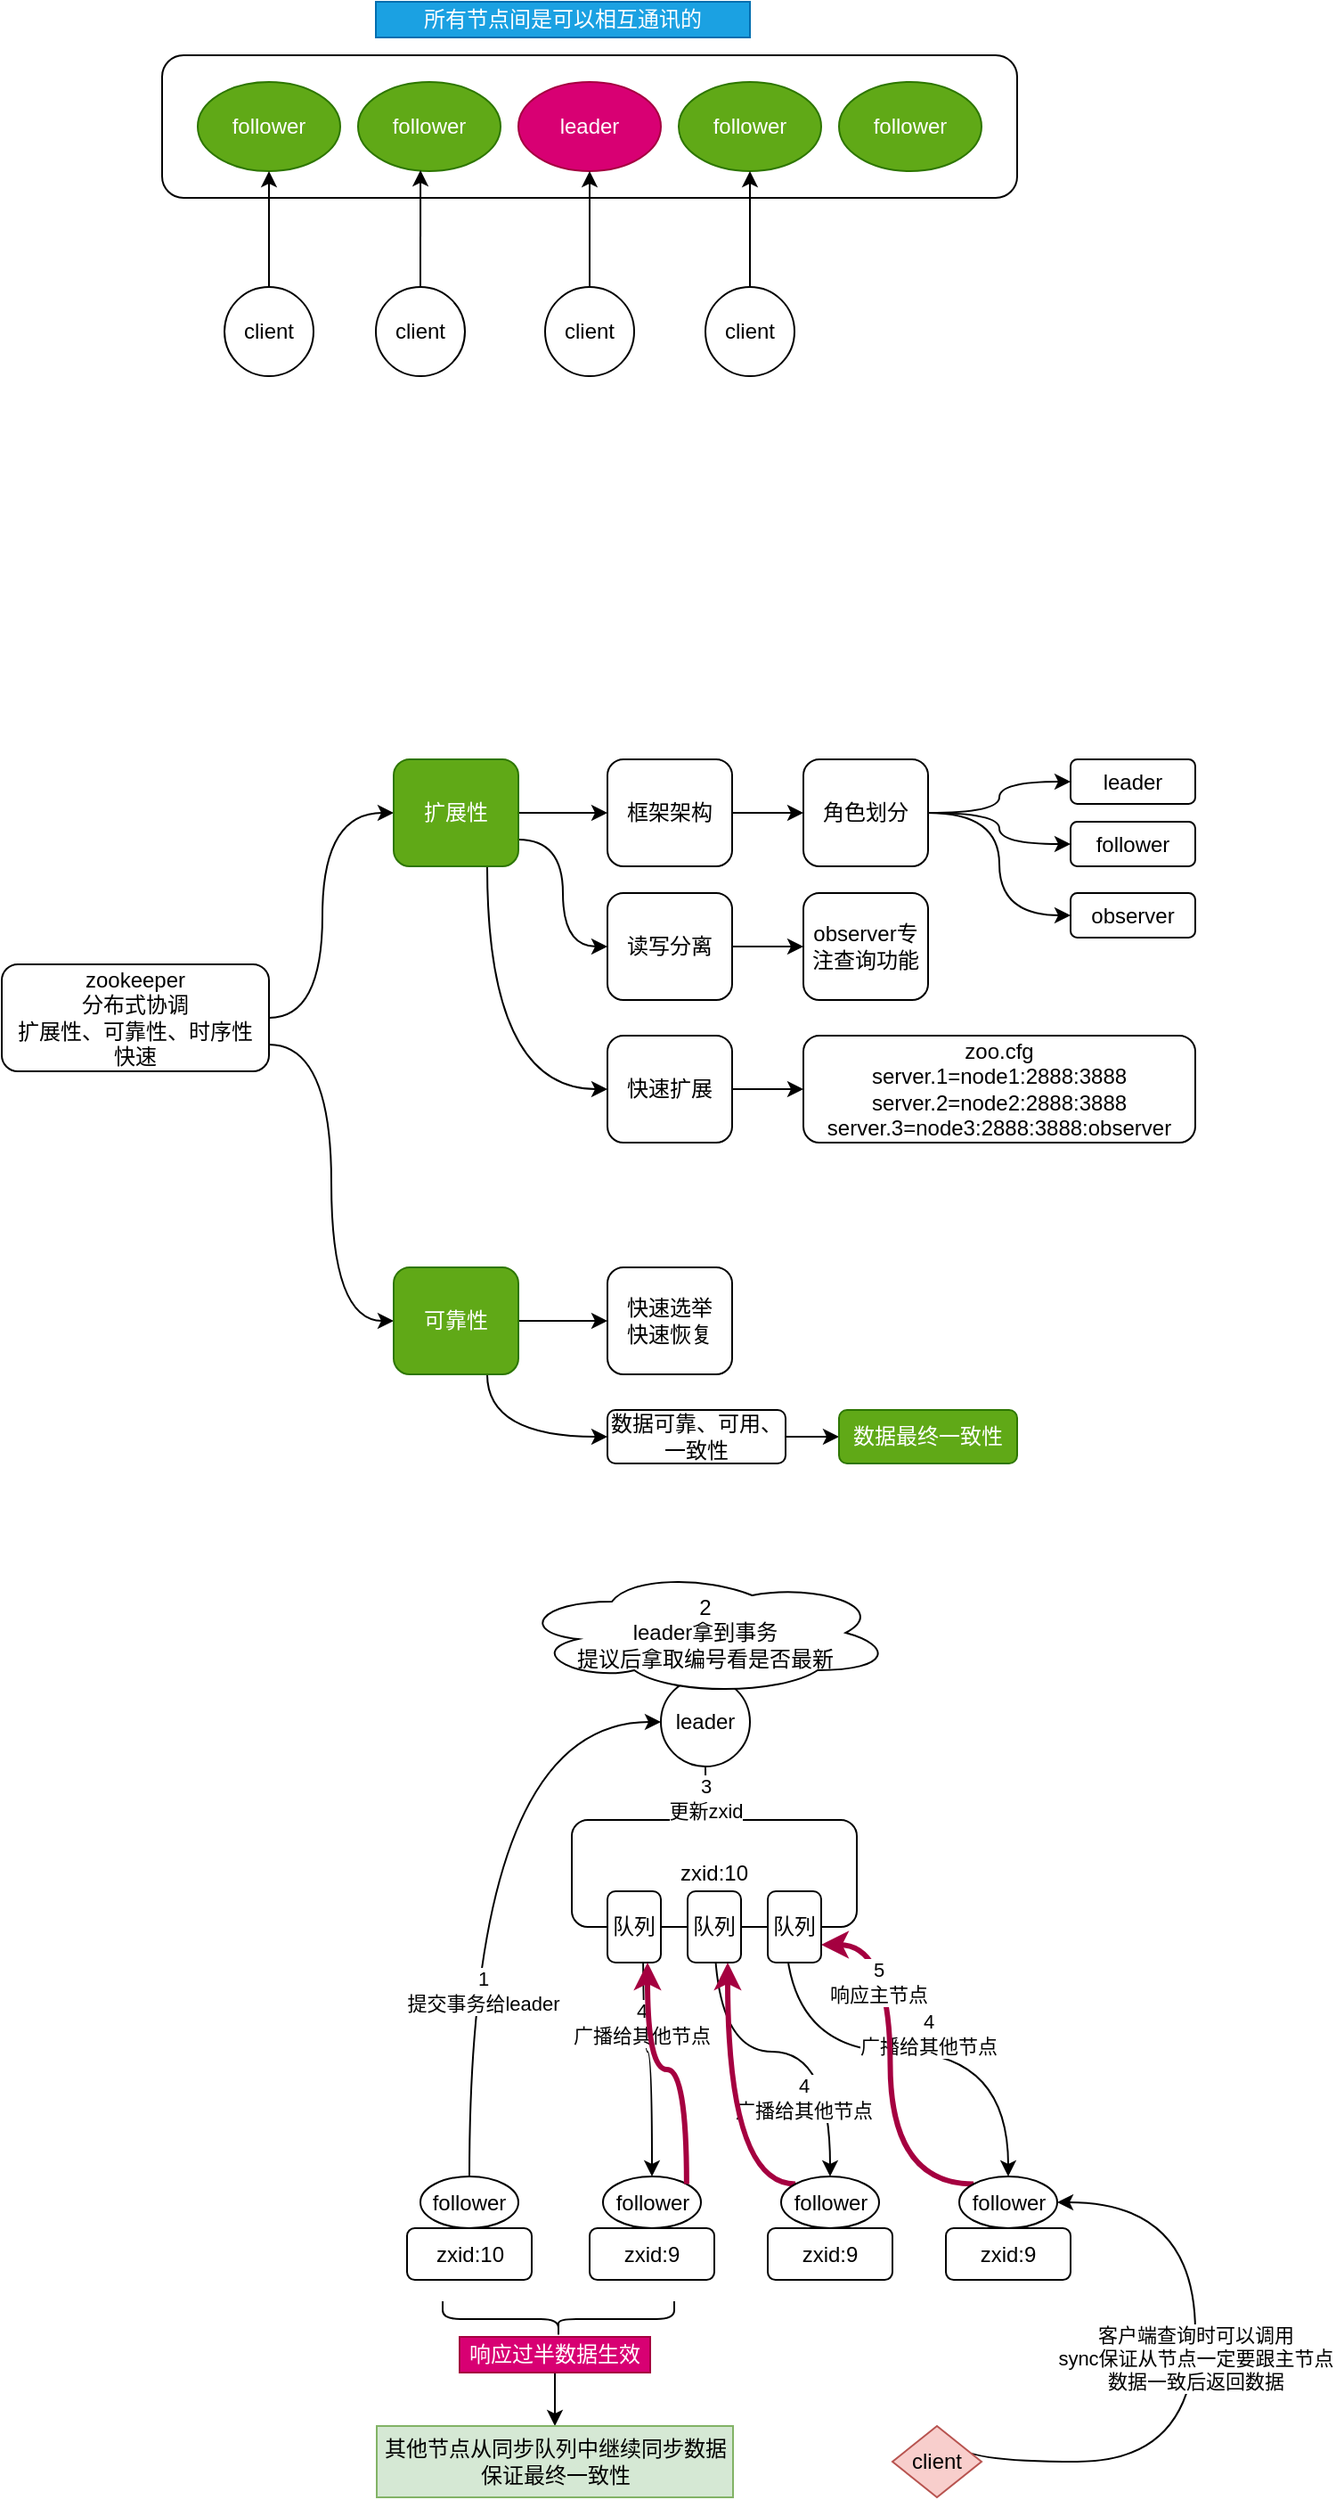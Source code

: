 <mxfile version="13.3.5" type="device"><diagram id="oa01K7xQ64ThJUtDlWGu" name="第 1 页"><mxGraphModel dx="1185" dy="693" grid="1" gridSize="10" guides="1" tooltips="1" connect="1" arrows="1" fold="1" page="1" pageScale="1" pageWidth="827" pageHeight="1169" math="0" shadow="0"><root><mxCell id="0"/><mxCell id="1" parent="0"/><mxCell id="V3BTuKRZE-DkNDT4ose2-26" value="" style="group" vertex="1" connectable="0" parent="1"><mxGeometry x="140" y="100" width="480" height="210" as="geometry"/></mxCell><mxCell id="V3BTuKRZE-DkNDT4ose2-24" value="" style="rounded=1;whiteSpace=wrap;html=1;" vertex="1" parent="V3BTuKRZE-DkNDT4ose2-26"><mxGeometry y="30" width="480" height="80" as="geometry"/></mxCell><mxCell id="V3BTuKRZE-DkNDT4ose2-2" value="follower" style="ellipse;whiteSpace=wrap;html=1;fillColor=#60a917;strokeColor=#2D7600;fontColor=#ffffff;" vertex="1" parent="V3BTuKRZE-DkNDT4ose2-26"><mxGeometry x="20" y="45" width="80" height="50" as="geometry"/></mxCell><mxCell id="V3BTuKRZE-DkNDT4ose2-3" value="follower" style="ellipse;whiteSpace=wrap;html=1;fillColor=#60a917;strokeColor=#2D7600;fontColor=#ffffff;" vertex="1" parent="V3BTuKRZE-DkNDT4ose2-26"><mxGeometry x="110" y="45" width="80" height="50" as="geometry"/></mxCell><mxCell id="V3BTuKRZE-DkNDT4ose2-4" value="leader" style="ellipse;whiteSpace=wrap;html=1;fillColor=#d80073;strokeColor=#A50040;fontColor=#ffffff;" vertex="1" parent="V3BTuKRZE-DkNDT4ose2-26"><mxGeometry x="200" y="45" width="80" height="50" as="geometry"/></mxCell><mxCell id="V3BTuKRZE-DkNDT4ose2-5" value="follower" style="ellipse;whiteSpace=wrap;html=1;fillColor=#60a917;strokeColor=#2D7600;fontColor=#ffffff;" vertex="1" parent="V3BTuKRZE-DkNDT4ose2-26"><mxGeometry x="290" y="45" width="80" height="50" as="geometry"/></mxCell><mxCell id="V3BTuKRZE-DkNDT4ose2-6" value="follower" style="ellipse;whiteSpace=wrap;html=1;fillColor=#60a917;strokeColor=#2D7600;fontColor=#ffffff;" vertex="1" parent="V3BTuKRZE-DkNDT4ose2-26"><mxGeometry x="380" y="45" width="80" height="50" as="geometry"/></mxCell><mxCell id="V3BTuKRZE-DkNDT4ose2-11" style="edgeStyle=orthogonalEdgeStyle;rounded=0;orthogonalLoop=1;jettySize=auto;html=1;exitX=0.5;exitY=0;exitDx=0;exitDy=0;entryX=0.5;entryY=1;entryDx=0;entryDy=0;curved=1;" edge="1" parent="V3BTuKRZE-DkNDT4ose2-26" source="V3BTuKRZE-DkNDT4ose2-7" target="V3BTuKRZE-DkNDT4ose2-2"><mxGeometry relative="1" as="geometry"/></mxCell><mxCell id="V3BTuKRZE-DkNDT4ose2-7" value="client" style="ellipse;whiteSpace=wrap;html=1;aspect=fixed;" vertex="1" parent="V3BTuKRZE-DkNDT4ose2-26"><mxGeometry x="35" y="160" width="50" height="50" as="geometry"/></mxCell><mxCell id="V3BTuKRZE-DkNDT4ose2-12" style="edgeStyle=orthogonalEdgeStyle;rounded=0;orthogonalLoop=1;jettySize=auto;html=1;exitX=0.5;exitY=0;exitDx=0;exitDy=0;entryX=0.438;entryY=0.99;entryDx=0;entryDy=0;entryPerimeter=0;curved=1;" edge="1" parent="V3BTuKRZE-DkNDT4ose2-26" source="V3BTuKRZE-DkNDT4ose2-8" target="V3BTuKRZE-DkNDT4ose2-3"><mxGeometry relative="1" as="geometry"/></mxCell><mxCell id="V3BTuKRZE-DkNDT4ose2-8" value="&lt;span&gt;client&lt;/span&gt;" style="ellipse;whiteSpace=wrap;html=1;aspect=fixed;" vertex="1" parent="V3BTuKRZE-DkNDT4ose2-26"><mxGeometry x="120" y="160" width="50" height="50" as="geometry"/></mxCell><mxCell id="V3BTuKRZE-DkNDT4ose2-13" style="edgeStyle=orthogonalEdgeStyle;rounded=0;orthogonalLoop=1;jettySize=auto;html=1;exitX=0.5;exitY=0;exitDx=0;exitDy=0;curved=1;" edge="1" parent="V3BTuKRZE-DkNDT4ose2-26" source="V3BTuKRZE-DkNDT4ose2-9" target="V3BTuKRZE-DkNDT4ose2-4"><mxGeometry relative="1" as="geometry"/></mxCell><mxCell id="V3BTuKRZE-DkNDT4ose2-9" value="&lt;span&gt;client&lt;/span&gt;" style="ellipse;whiteSpace=wrap;html=1;aspect=fixed;" vertex="1" parent="V3BTuKRZE-DkNDT4ose2-26"><mxGeometry x="215" y="160" width="50" height="50" as="geometry"/></mxCell><mxCell id="V3BTuKRZE-DkNDT4ose2-14" style="edgeStyle=orthogonalEdgeStyle;rounded=0;orthogonalLoop=1;jettySize=auto;html=1;exitX=0.5;exitY=0;exitDx=0;exitDy=0;entryX=0.5;entryY=1;entryDx=0;entryDy=0;curved=1;" edge="1" parent="V3BTuKRZE-DkNDT4ose2-26" source="V3BTuKRZE-DkNDT4ose2-10" target="V3BTuKRZE-DkNDT4ose2-5"><mxGeometry relative="1" as="geometry"/></mxCell><mxCell id="V3BTuKRZE-DkNDT4ose2-10" value="&lt;span&gt;client&lt;/span&gt;" style="ellipse;whiteSpace=wrap;html=1;aspect=fixed;" vertex="1" parent="V3BTuKRZE-DkNDT4ose2-26"><mxGeometry x="305" y="160" width="50" height="50" as="geometry"/></mxCell><mxCell id="V3BTuKRZE-DkNDT4ose2-25" value="所有节点间是可以相互通讯的" style="text;html=1;strokeColor=#006EAF;fillColor=#1ba1e2;align=center;verticalAlign=middle;whiteSpace=wrap;rounded=0;fontColor=#ffffff;" vertex="1" parent="V3BTuKRZE-DkNDT4ose2-26"><mxGeometry x="120" width="210" height="20" as="geometry"/></mxCell><mxCell id="V3BTuKRZE-DkNDT4ose2-29" value="" style="edgeStyle=orthogonalEdgeStyle;curved=1;rounded=0;orthogonalLoop=1;jettySize=auto;html=1;" edge="1" parent="1" source="V3BTuKRZE-DkNDT4ose2-27" target="V3BTuKRZE-DkNDT4ose2-28"><mxGeometry relative="1" as="geometry"><Array as="points"><mxPoint x="230" y="670"/><mxPoint x="230" y="555"/></Array></mxGeometry></mxCell><mxCell id="V3BTuKRZE-DkNDT4ose2-50" style="edgeStyle=orthogonalEdgeStyle;curved=1;rounded=0;orthogonalLoop=1;jettySize=auto;html=1;exitX=1;exitY=0.75;exitDx=0;exitDy=0;entryX=0;entryY=0.5;entryDx=0;entryDy=0;" edge="1" parent="1" source="V3BTuKRZE-DkNDT4ose2-27" target="V3BTuKRZE-DkNDT4ose2-49"><mxGeometry relative="1" as="geometry"/></mxCell><mxCell id="V3BTuKRZE-DkNDT4ose2-27" value="zookeeper&lt;br&gt;分布式协调&lt;br&gt;扩展性、可靠性、时序性&lt;br&gt;快速" style="rounded=1;whiteSpace=wrap;html=1;" vertex="1" parent="1"><mxGeometry x="50" y="640" width="150" height="60" as="geometry"/></mxCell><mxCell id="V3BTuKRZE-DkNDT4ose2-31" value="" style="edgeStyle=orthogonalEdgeStyle;curved=1;rounded=0;orthogonalLoop=1;jettySize=auto;html=1;" edge="1" parent="1" source="V3BTuKRZE-DkNDT4ose2-28" target="V3BTuKRZE-DkNDT4ose2-30"><mxGeometry relative="1" as="geometry"/></mxCell><mxCell id="V3BTuKRZE-DkNDT4ose2-34" style="edgeStyle=orthogonalEdgeStyle;curved=1;rounded=0;orthogonalLoop=1;jettySize=auto;html=1;exitX=1;exitY=0.75;exitDx=0;exitDy=0;entryX=0;entryY=0.5;entryDx=0;entryDy=0;" edge="1" parent="1" source="V3BTuKRZE-DkNDT4ose2-28" target="V3BTuKRZE-DkNDT4ose2-32"><mxGeometry relative="1" as="geometry"/></mxCell><mxCell id="V3BTuKRZE-DkNDT4ose2-35" style="edgeStyle=orthogonalEdgeStyle;curved=1;rounded=0;orthogonalLoop=1;jettySize=auto;html=1;exitX=0.75;exitY=1;exitDx=0;exitDy=0;entryX=0;entryY=0.5;entryDx=0;entryDy=0;" edge="1" parent="1" source="V3BTuKRZE-DkNDT4ose2-28" target="V3BTuKRZE-DkNDT4ose2-33"><mxGeometry relative="1" as="geometry"/></mxCell><mxCell id="V3BTuKRZE-DkNDT4ose2-28" value="扩展性" style="rounded=1;whiteSpace=wrap;html=1;fillColor=#60a917;strokeColor=#2D7600;fontColor=#ffffff;" vertex="1" parent="1"><mxGeometry x="270" y="525" width="70" height="60" as="geometry"/></mxCell><mxCell id="V3BTuKRZE-DkNDT4ose2-37" value="" style="edgeStyle=orthogonalEdgeStyle;curved=1;rounded=0;orthogonalLoop=1;jettySize=auto;html=1;" edge="1" parent="1" source="V3BTuKRZE-DkNDT4ose2-30" target="V3BTuKRZE-DkNDT4ose2-36"><mxGeometry relative="1" as="geometry"/></mxCell><mxCell id="V3BTuKRZE-DkNDT4ose2-30" value="框架架构" style="rounded=1;whiteSpace=wrap;html=1;" vertex="1" parent="1"><mxGeometry x="390" y="525" width="70" height="60" as="geometry"/></mxCell><mxCell id="V3BTuKRZE-DkNDT4ose2-39" value="" style="edgeStyle=orthogonalEdgeStyle;curved=1;rounded=0;orthogonalLoop=1;jettySize=auto;html=1;" edge="1" parent="1" source="V3BTuKRZE-DkNDT4ose2-36" target="V3BTuKRZE-DkNDT4ose2-38"><mxGeometry relative="1" as="geometry"/></mxCell><mxCell id="V3BTuKRZE-DkNDT4ose2-43" style="edgeStyle=orthogonalEdgeStyle;curved=1;rounded=0;orthogonalLoop=1;jettySize=auto;html=1;exitX=1;exitY=0.5;exitDx=0;exitDy=0;entryX=0;entryY=0.5;entryDx=0;entryDy=0;" edge="1" parent="1" source="V3BTuKRZE-DkNDT4ose2-36" target="V3BTuKRZE-DkNDT4ose2-40"><mxGeometry relative="1" as="geometry"/></mxCell><mxCell id="V3BTuKRZE-DkNDT4ose2-44" style="edgeStyle=orthogonalEdgeStyle;curved=1;rounded=0;orthogonalLoop=1;jettySize=auto;html=1;exitX=1;exitY=0.5;exitDx=0;exitDy=0;entryX=0;entryY=0.5;entryDx=0;entryDy=0;" edge="1" parent="1" source="V3BTuKRZE-DkNDT4ose2-36" target="V3BTuKRZE-DkNDT4ose2-42"><mxGeometry relative="1" as="geometry"/></mxCell><mxCell id="V3BTuKRZE-DkNDT4ose2-36" value="角色划分" style="rounded=1;whiteSpace=wrap;html=1;" vertex="1" parent="1"><mxGeometry x="500" y="525" width="70" height="60" as="geometry"/></mxCell><mxCell id="V3BTuKRZE-DkNDT4ose2-38" value="leader" style="rounded=1;whiteSpace=wrap;html=1;" vertex="1" parent="1"><mxGeometry x="650" y="525" width="70" height="25" as="geometry"/></mxCell><mxCell id="V3BTuKRZE-DkNDT4ose2-40" value="follower" style="rounded=1;whiteSpace=wrap;html=1;" vertex="1" parent="1"><mxGeometry x="650" y="560" width="70" height="25" as="geometry"/></mxCell><mxCell id="V3BTuKRZE-DkNDT4ose2-46" value="" style="edgeStyle=orthogonalEdgeStyle;curved=1;rounded=0;orthogonalLoop=1;jettySize=auto;html=1;" edge="1" parent="1" source="V3BTuKRZE-DkNDT4ose2-32" target="V3BTuKRZE-DkNDT4ose2-45"><mxGeometry relative="1" as="geometry"/></mxCell><mxCell id="V3BTuKRZE-DkNDT4ose2-32" value="读写分离&lt;br&gt;" style="rounded=1;whiteSpace=wrap;html=1;" vertex="1" parent="1"><mxGeometry x="390" y="600" width="70" height="60" as="geometry"/></mxCell><mxCell id="V3BTuKRZE-DkNDT4ose2-45" value="observer专注查询功能" style="rounded=1;whiteSpace=wrap;html=1;" vertex="1" parent="1"><mxGeometry x="500" y="600" width="70" height="60" as="geometry"/></mxCell><mxCell id="V3BTuKRZE-DkNDT4ose2-48" value="" style="edgeStyle=orthogonalEdgeStyle;curved=1;rounded=0;orthogonalLoop=1;jettySize=auto;html=1;" edge="1" parent="1" source="V3BTuKRZE-DkNDT4ose2-33" target="V3BTuKRZE-DkNDT4ose2-47"><mxGeometry relative="1" as="geometry"/></mxCell><mxCell id="V3BTuKRZE-DkNDT4ose2-33" value="快速扩展" style="rounded=1;whiteSpace=wrap;html=1;" vertex="1" parent="1"><mxGeometry x="390" y="680" width="70" height="60" as="geometry"/></mxCell><mxCell id="V3BTuKRZE-DkNDT4ose2-47" value="zoo.cfg&lt;br&gt;server.1=node1:2888:3888&lt;br&gt;server.2=node2:2888:3888&lt;br&gt;server.3=node3:2888:3888:observer" style="rounded=1;whiteSpace=wrap;html=1;" vertex="1" parent="1"><mxGeometry x="500" y="680" width="220" height="60" as="geometry"/></mxCell><mxCell id="V3BTuKRZE-DkNDT4ose2-42" value="observer" style="rounded=1;whiteSpace=wrap;html=1;" vertex="1" parent="1"><mxGeometry x="650" y="600" width="70" height="25" as="geometry"/></mxCell><mxCell id="V3BTuKRZE-DkNDT4ose2-52" value="" style="edgeStyle=orthogonalEdgeStyle;curved=1;rounded=0;orthogonalLoop=1;jettySize=auto;html=1;" edge="1" parent="1" source="V3BTuKRZE-DkNDT4ose2-49" target="V3BTuKRZE-DkNDT4ose2-51"><mxGeometry relative="1" as="geometry"/></mxCell><mxCell id="V3BTuKRZE-DkNDT4ose2-54" style="edgeStyle=orthogonalEdgeStyle;curved=1;rounded=0;orthogonalLoop=1;jettySize=auto;html=1;exitX=0.75;exitY=1;exitDx=0;exitDy=0;entryX=0;entryY=0.5;entryDx=0;entryDy=0;" edge="1" parent="1" source="V3BTuKRZE-DkNDT4ose2-49" target="V3BTuKRZE-DkNDT4ose2-53"><mxGeometry relative="1" as="geometry"/></mxCell><mxCell id="V3BTuKRZE-DkNDT4ose2-49" value="可靠性" style="rounded=1;whiteSpace=wrap;html=1;fillColor=#60a917;strokeColor=#2D7600;fontColor=#ffffff;" vertex="1" parent="1"><mxGeometry x="270" y="810" width="70" height="60" as="geometry"/></mxCell><mxCell id="V3BTuKRZE-DkNDT4ose2-51" value="快速选举&lt;br&gt;快速恢复" style="rounded=1;whiteSpace=wrap;html=1;" vertex="1" parent="1"><mxGeometry x="390" y="810" width="70" height="60" as="geometry"/></mxCell><mxCell id="V3BTuKRZE-DkNDT4ose2-56" value="" style="edgeStyle=orthogonalEdgeStyle;curved=1;rounded=0;orthogonalLoop=1;jettySize=auto;html=1;" edge="1" parent="1" source="V3BTuKRZE-DkNDT4ose2-53" target="V3BTuKRZE-DkNDT4ose2-55"><mxGeometry relative="1" as="geometry"/></mxCell><mxCell id="V3BTuKRZE-DkNDT4ose2-53" value="数据可靠、可用、一致性" style="rounded=1;whiteSpace=wrap;html=1;" vertex="1" parent="1"><mxGeometry x="390" y="890" width="100" height="30" as="geometry"/></mxCell><mxCell id="V3BTuKRZE-DkNDT4ose2-55" value="数据最终一致性" style="rounded=1;whiteSpace=wrap;html=1;fillColor=#60a917;strokeColor=#2D7600;fontColor=#ffffff;" vertex="1" parent="1"><mxGeometry x="520" y="890" width="100" height="30" as="geometry"/></mxCell><mxCell id="V3BTuKRZE-DkNDT4ose2-73" style="edgeStyle=orthogonalEdgeStyle;curved=1;rounded=0;orthogonalLoop=1;jettySize=auto;html=1;exitX=0.25;exitY=1;exitDx=0;exitDy=0;" edge="1" parent="1" source="V3BTuKRZE-DkNDT4ose2-58" target="V3BTuKRZE-DkNDT4ose2-63"><mxGeometry relative="1" as="geometry"/></mxCell><mxCell id="V3BTuKRZE-DkNDT4ose2-74" value="4&lt;br&gt;广播给其他节点" style="edgeLabel;html=1;align=center;verticalAlign=middle;resizable=0;points=[];" vertex="1" connectable="0" parent="V3BTuKRZE-DkNDT4ose2-73"><mxGeometry x="-0.265" y="-1" relative="1" as="geometry"><mxPoint as="offset"/></mxGeometry></mxCell><mxCell id="V3BTuKRZE-DkNDT4ose2-75" value="&lt;span style=&quot;color: rgb(0 , 0 , 0) ; font-family: &amp;#34;helvetica&amp;#34; ; font-size: 11px ; font-style: normal ; font-weight: 400 ; letter-spacing: normal ; text-align: center ; text-indent: 0px ; text-transform: none ; word-spacing: 0px ; background-color: rgb(255 , 255 , 255) ; display: inline ; float: none&quot;&gt;4&lt;/span&gt;&lt;br style=&quot;color: rgb(0 , 0 , 0) ; font-family: &amp;#34;helvetica&amp;#34; ; font-size: 11px ; font-style: normal ; font-weight: 400 ; letter-spacing: normal ; text-align: center ; text-indent: 0px ; text-transform: none ; word-spacing: 0px&quot;&gt;&lt;span style=&quot;color: rgb(0 , 0 , 0) ; font-family: &amp;#34;helvetica&amp;#34; ; font-size: 11px ; font-style: normal ; font-weight: 400 ; letter-spacing: normal ; text-align: center ; text-indent: 0px ; text-transform: none ; word-spacing: 0px ; background-color: rgb(255 , 255 , 255) ; display: inline ; float: none&quot;&gt;广播给其他节点&lt;/span&gt;" style="edgeStyle=orthogonalEdgeStyle;curved=1;rounded=0;orthogonalLoop=1;jettySize=auto;html=1;exitX=0.5;exitY=1;exitDx=0;exitDy=0;" edge="1" parent="1" source="V3BTuKRZE-DkNDT4ose2-58" target="V3BTuKRZE-DkNDT4ose2-65"><mxGeometry x="0.565" y="-15" relative="1" as="geometry"><mxPoint as="offset"/></mxGeometry></mxCell><mxCell id="V3BTuKRZE-DkNDT4ose2-76" value="&lt;span style=&quot;color: rgb(0 , 0 , 0) ; font-family: &amp;#34;helvetica&amp;#34; ; font-size: 11px ; font-style: normal ; font-weight: 400 ; letter-spacing: normal ; text-align: center ; text-indent: 0px ; text-transform: none ; word-spacing: 0px ; background-color: rgb(255 , 255 , 255) ; display: inline ; float: none&quot;&gt;4&lt;/span&gt;&lt;br style=&quot;color: rgb(0 , 0 , 0) ; font-family: &amp;#34;helvetica&amp;#34; ; font-size: 11px ; font-style: normal ; font-weight: 400 ; letter-spacing: normal ; text-align: center ; text-indent: 0px ; text-transform: none ; word-spacing: 0px&quot;&gt;&lt;span style=&quot;color: rgb(0 , 0 , 0) ; font-family: &amp;#34;helvetica&amp;#34; ; font-size: 11px ; font-style: normal ; font-weight: 400 ; letter-spacing: normal ; text-align: center ; text-indent: 0px ; text-transform: none ; word-spacing: 0px ; background-color: rgb(255 , 255 , 255) ; display: inline ; float: none&quot;&gt;广播给其他节点&lt;/span&gt;" style="edgeStyle=orthogonalEdgeStyle;curved=1;rounded=0;orthogonalLoop=1;jettySize=auto;html=1;exitX=0.75;exitY=1;exitDx=0;exitDy=0;" edge="1" parent="1" source="V3BTuKRZE-DkNDT4ose2-58" target="V3BTuKRZE-DkNDT4ose2-67"><mxGeometry x="0.129" y="10" relative="1" as="geometry"><mxPoint as="offset"/></mxGeometry></mxCell><mxCell id="V3BTuKRZE-DkNDT4ose2-58" value="zxid:10" style="rounded=1;whiteSpace=wrap;html=1;" vertex="1" parent="1"><mxGeometry x="370" y="1120" width="160" height="60" as="geometry"/></mxCell><mxCell id="V3BTuKRZE-DkNDT4ose2-71" value="3&lt;br&gt;更新zxid" style="edgeStyle=orthogonalEdgeStyle;curved=1;rounded=0;orthogonalLoop=1;jettySize=auto;html=1;entryX=0.5;entryY=0;entryDx=0;entryDy=0;" edge="1" parent="1" source="V3BTuKRZE-DkNDT4ose2-59" target="V3BTuKRZE-DkNDT4ose2-58"><mxGeometry relative="1" as="geometry"/></mxCell><mxCell id="V3BTuKRZE-DkNDT4ose2-59" value="leader" style="ellipse;whiteSpace=wrap;html=1;aspect=fixed;" vertex="1" parent="1"><mxGeometry x="420" y="1040" width="50" height="50" as="geometry"/></mxCell><mxCell id="V3BTuKRZE-DkNDT4ose2-60" value="zxid:10" style="rounded=1;whiteSpace=wrap;html=1;" vertex="1" parent="1"><mxGeometry x="277.5" y="1349" width="70" height="29" as="geometry"/></mxCell><mxCell id="V3BTuKRZE-DkNDT4ose2-68" style="edgeStyle=orthogonalEdgeStyle;curved=1;rounded=0;orthogonalLoop=1;jettySize=auto;html=1;exitX=0.5;exitY=0;exitDx=0;exitDy=0;entryX=0;entryY=0.5;entryDx=0;entryDy=0;" edge="1" parent="1" source="V3BTuKRZE-DkNDT4ose2-61" target="V3BTuKRZE-DkNDT4ose2-59"><mxGeometry relative="1" as="geometry"/></mxCell><mxCell id="V3BTuKRZE-DkNDT4ose2-69" value="1&lt;br&gt;提交事务给leader" style="edgeLabel;html=1;align=center;verticalAlign=middle;resizable=0;points=[];" vertex="1" connectable="0" parent="V3BTuKRZE-DkNDT4ose2-68"><mxGeometry x="-0.23" y="-34" relative="1" as="geometry"><mxPoint x="-26.5" y="34.83" as="offset"/></mxGeometry></mxCell><mxCell id="V3BTuKRZE-DkNDT4ose2-61" value="follower" style="ellipse;whiteSpace=wrap;html=1;" vertex="1" parent="1"><mxGeometry x="285" y="1320" width="55" height="29" as="geometry"/></mxCell><mxCell id="V3BTuKRZE-DkNDT4ose2-62" value="zxid:9" style="rounded=1;whiteSpace=wrap;html=1;" vertex="1" parent="1"><mxGeometry x="380" y="1349" width="70" height="29" as="geometry"/></mxCell><mxCell id="V3BTuKRZE-DkNDT4ose2-63" value="follower" style="ellipse;whiteSpace=wrap;html=1;" vertex="1" parent="1"><mxGeometry x="387.5" y="1320" width="55" height="29" as="geometry"/></mxCell><mxCell id="V3BTuKRZE-DkNDT4ose2-64" value="&lt;span&gt;zxid:9&lt;/span&gt;" style="rounded=1;whiteSpace=wrap;html=1;" vertex="1" parent="1"><mxGeometry x="480" y="1349" width="70" height="29" as="geometry"/></mxCell><mxCell id="V3BTuKRZE-DkNDT4ose2-78" style="edgeStyle=orthogonalEdgeStyle;curved=1;rounded=0;orthogonalLoop=1;jettySize=auto;html=1;exitX=0;exitY=0;exitDx=0;exitDy=0;entryX=0.75;entryY=1;entryDx=0;entryDy=0;fillColor=#d80073;strokeColor=#A50040;strokeWidth=3;" edge="1" parent="1" source="V3BTuKRZE-DkNDT4ose2-65" target="V3BTuKRZE-DkNDT4ose2-86"><mxGeometry relative="1" as="geometry"/></mxCell><mxCell id="V3BTuKRZE-DkNDT4ose2-65" value="follower" style="ellipse;whiteSpace=wrap;html=1;" vertex="1" parent="1"><mxGeometry x="487.5" y="1320" width="55" height="29" as="geometry"/></mxCell><mxCell id="V3BTuKRZE-DkNDT4ose2-66" value="&lt;span&gt;zxid:9&lt;/span&gt;" style="rounded=1;whiteSpace=wrap;html=1;" vertex="1" parent="1"><mxGeometry x="580" y="1349" width="70" height="29" as="geometry"/></mxCell><mxCell id="V3BTuKRZE-DkNDT4ose2-79" style="edgeStyle=orthogonalEdgeStyle;curved=1;rounded=0;orthogonalLoop=1;jettySize=auto;html=1;exitX=0;exitY=0;exitDx=0;exitDy=0;entryX=1;entryY=0.75;entryDx=0;entryDy=0;fillColor=#d80073;strokeColor=#A50040;strokeWidth=3;" edge="1" parent="1" source="V3BTuKRZE-DkNDT4ose2-67" target="V3BTuKRZE-DkNDT4ose2-91"><mxGeometry relative="1" as="geometry"/></mxCell><mxCell id="V3BTuKRZE-DkNDT4ose2-80" value="5&lt;br&gt;响应主节点" style="edgeLabel;html=1;align=center;verticalAlign=middle;resizable=0;points=[];" vertex="1" connectable="0" parent="V3BTuKRZE-DkNDT4ose2-79"><mxGeometry x="0.462" y="7" relative="1" as="geometry"><mxPoint as="offset"/></mxGeometry></mxCell><mxCell id="V3BTuKRZE-DkNDT4ose2-67" value="follower" style="ellipse;whiteSpace=wrap;html=1;" vertex="1" parent="1"><mxGeometry x="587.5" y="1320" width="55" height="29" as="geometry"/></mxCell><mxCell id="V3BTuKRZE-DkNDT4ose2-70" value="2&lt;br&gt;leader拿到事务&lt;br&gt;提议后拿取编号看是否最新" style="ellipse;shape=cloud;whiteSpace=wrap;html=1;" vertex="1" parent="1"><mxGeometry x="340" y="980" width="210" height="70" as="geometry"/></mxCell><mxCell id="V3BTuKRZE-DkNDT4ose2-81" value="" style="shape=curlyBracket;whiteSpace=wrap;html=1;rounded=1;rotation=-90;" vertex="1" parent="1"><mxGeometry x="352.5" y="1335" width="20" height="130" as="geometry"/></mxCell><mxCell id="V3BTuKRZE-DkNDT4ose2-84" value="" style="edgeStyle=orthogonalEdgeStyle;curved=1;rounded=0;orthogonalLoop=1;jettySize=auto;html=1;strokeWidth=1;" edge="1" parent="1" source="V3BTuKRZE-DkNDT4ose2-82" target="V3BTuKRZE-DkNDT4ose2-83"><mxGeometry relative="1" as="geometry"/></mxCell><mxCell id="V3BTuKRZE-DkNDT4ose2-82" value="响应过半数据生效" style="text;html=1;strokeColor=#A50040;fillColor=#d80073;align=center;verticalAlign=middle;whiteSpace=wrap;rounded=0;fontColor=#ffffff;" vertex="1" parent="1"><mxGeometry x="307" y="1410" width="107" height="20" as="geometry"/></mxCell><mxCell id="V3BTuKRZE-DkNDT4ose2-83" value="其他节点从同步队列中继续同步数据保证最终一致性" style="text;html=1;align=center;verticalAlign=middle;whiteSpace=wrap;rounded=0;fillColor=#d5e8d4;strokeColor=#82b366;" vertex="1" parent="1"><mxGeometry x="260.5" y="1460" width="200" height="40" as="geometry"/></mxCell><mxCell id="V3BTuKRZE-DkNDT4ose2-85" value="队列" style="rounded=1;whiteSpace=wrap;html=1;" vertex="1" parent="1"><mxGeometry x="390" y="1160" width="30" height="40" as="geometry"/></mxCell><mxCell id="V3BTuKRZE-DkNDT4ose2-77" style="edgeStyle=orthogonalEdgeStyle;curved=1;rounded=0;orthogonalLoop=1;jettySize=auto;html=1;exitX=1;exitY=0;exitDx=0;exitDy=0;entryX=0.75;entryY=1;entryDx=0;entryDy=0;fillColor=#d80073;strokeColor=#A50040;strokeWidth=3;" edge="1" parent="1" source="V3BTuKRZE-DkNDT4ose2-63" target="V3BTuKRZE-DkNDT4ose2-85"><mxGeometry relative="1" as="geometry"/></mxCell><mxCell id="V3BTuKRZE-DkNDT4ose2-86" value="队列" style="rounded=1;whiteSpace=wrap;html=1;" vertex="1" parent="1"><mxGeometry x="435" y="1160" width="30" height="40" as="geometry"/></mxCell><mxCell id="V3BTuKRZE-DkNDT4ose2-91" value="队列" style="rounded=1;whiteSpace=wrap;html=1;" vertex="1" parent="1"><mxGeometry x="480" y="1160" width="30" height="40" as="geometry"/></mxCell><mxCell id="V3BTuKRZE-DkNDT4ose2-94" style="edgeStyle=orthogonalEdgeStyle;curved=1;rounded=0;orthogonalLoop=1;jettySize=auto;html=1;entryX=1;entryY=0.5;entryDx=0;entryDy=0;strokeWidth=1;exitX=1;exitY=0;exitDx=0;exitDy=0;" edge="1" parent="1" source="V3BTuKRZE-DkNDT4ose2-93" target="V3BTuKRZE-DkNDT4ose2-67"><mxGeometry relative="1" as="geometry"><Array as="points"><mxPoint x="720" y="1480"/><mxPoint x="720" y="1335"/></Array></mxGeometry></mxCell><mxCell id="V3BTuKRZE-DkNDT4ose2-95" value="客户端查询时可以调用&lt;br&gt;sync保证从节点一定要跟主节点&lt;br&gt;数据一致后返回数据" style="edgeLabel;html=1;align=center;verticalAlign=middle;resizable=0;points=[];" vertex="1" connectable="0" parent="V3BTuKRZE-DkNDT4ose2-94"><mxGeometry x="0.077" relative="1" as="geometry"><mxPoint y="-4.17" as="offset"/></mxGeometry></mxCell><mxCell id="V3BTuKRZE-DkNDT4ose2-93" value="client" style="rhombus;whiteSpace=wrap;html=1;fillColor=#f8cecc;strokeColor=#b85450;" vertex="1" parent="1"><mxGeometry x="550" y="1460" width="50" height="40" as="geometry"/></mxCell></root></mxGraphModel></diagram></mxfile>